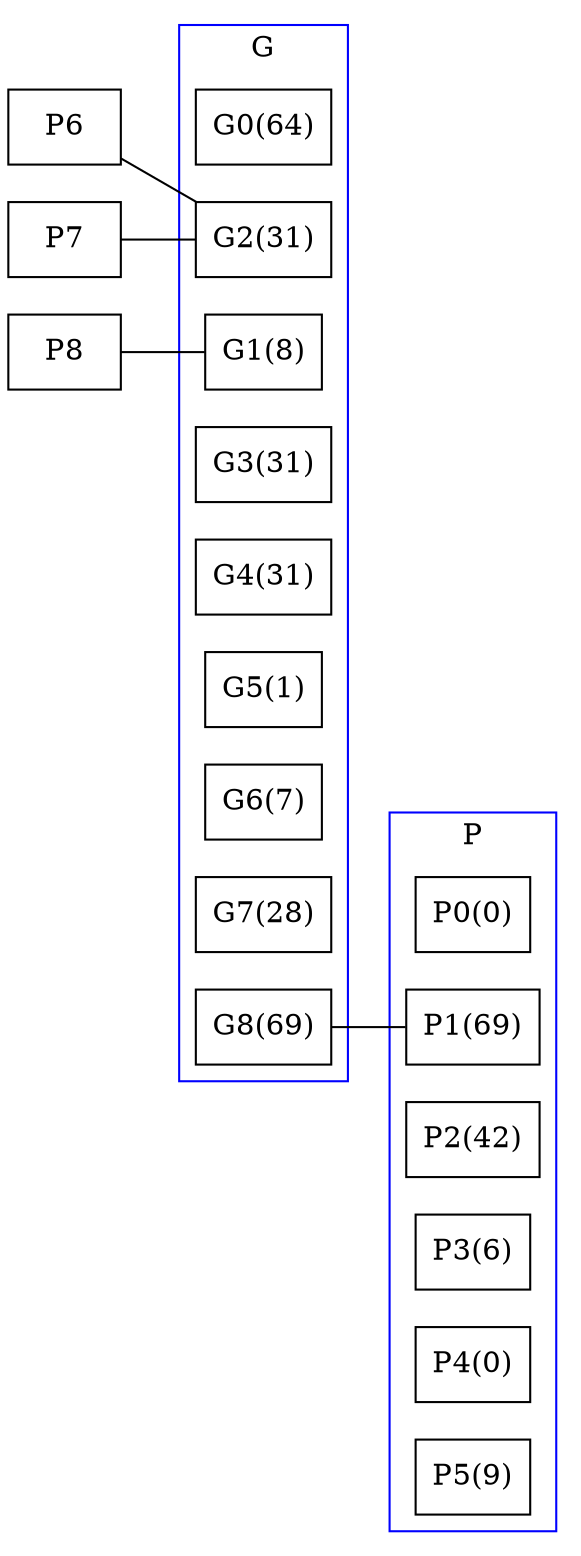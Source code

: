 graph BCG {
rankdir=LR;
splines=false;
node [shape=rectangle];
subgraph cluster_G {
label = "G";
color=blue;
rank="same"
G0 [label="G0(64)"];
G1 [label="G1(8)"];
G2 [label="G2(31)"];
G3 [label="G3(31)"];
G4 [label="G4(31)"];
G5 [label="G5(1)"];
G6 [label="G6(7)"];
G7 [label="G7(28)"];
G8 [label="G8(69)"];
}
subgraph cluster_P {
label = "P";
color=blue;
rank="same"
P0 [label="P0(0)"];
P1 [label="P1(69)"];
P2 [label="P2(42)"];
P3 [label="P3(6)"];
P4 [label="P4(0)"];
P5 [label="P5(9)"];
}
P6 -- G2;
P7 -- G2;
G8 -- P1;
P8 -- G1;
}
